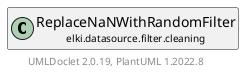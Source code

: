 @startuml
    remove .*\.(Instance|Par|Parameterizer|Factory)$
    set namespaceSeparator none
    hide empty fields
    hide empty methods

    class "<size:14>ReplaceNaNWithRandomFilter.Par\n<size:10>elki.datasource.filter.cleaning" as elki.datasource.filter.cleaning.ReplaceNaNWithRandomFilter.Par [[ReplaceNaNWithRandomFilter.Par.html]] {
        {static} +REPLACEMENT_DISTRIBUTION: OptionID
        {static} +RANDOM_ID: OptionID
        -dist: Distribution
        -rnd: RandomFactory
        +configure(Parameterization): void
        +make(): ReplaceNaNWithRandomFilter
    }

    interface "<size:14>Parameterizer\n<size:10>elki.utilities.optionhandling" as elki.utilities.optionhandling.Parameterizer [[../../../utilities/optionhandling/Parameterizer.html]] {
        {abstract} +make(): Object
    }
    class "<size:14>ReplaceNaNWithRandomFilter\n<size:10>elki.datasource.filter.cleaning" as elki.datasource.filter.cleaning.ReplaceNaNWithRandomFilter [[ReplaceNaNWithRandomFilter.html]]

    elki.utilities.optionhandling.Parameterizer <|.. elki.datasource.filter.cleaning.ReplaceNaNWithRandomFilter.Par
    elki.datasource.filter.cleaning.ReplaceNaNWithRandomFilter +-- elki.datasource.filter.cleaning.ReplaceNaNWithRandomFilter.Par

    center footer UMLDoclet 2.0.19, PlantUML 1.2022.8
@enduml
